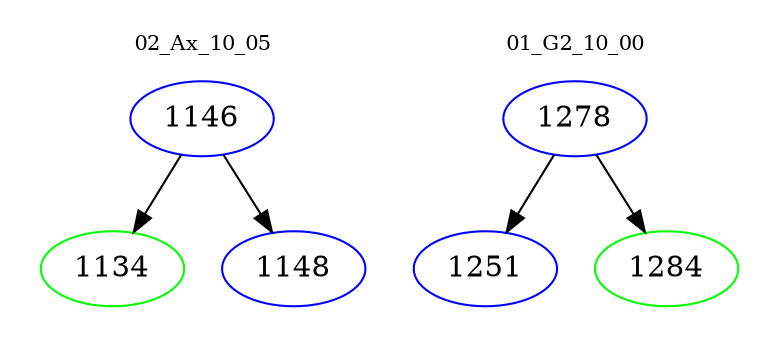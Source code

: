 digraph{
subgraph cluster_0 {
color = white
label = "02_Ax_10_05";
fontsize=10;
T0_1146 [label="1146", color="blue"]
T0_1146 -> T0_1134 [color="black"]
T0_1134 [label="1134", color="green"]
T0_1146 -> T0_1148 [color="black"]
T0_1148 [label="1148", color="blue"]
}
subgraph cluster_1 {
color = white
label = "01_G2_10_00";
fontsize=10;
T1_1278 [label="1278", color="blue"]
T1_1278 -> T1_1251 [color="black"]
T1_1251 [label="1251", color="blue"]
T1_1278 -> T1_1284 [color="black"]
T1_1284 [label="1284", color="green"]
}
}
